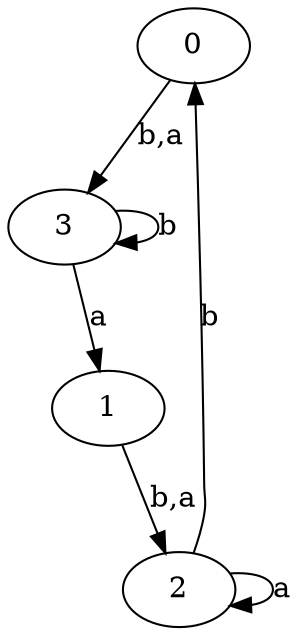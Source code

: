 digraph {
 ranksep=0.5;
 d2tdocpreamble = "\usetikzlibrary{automata}";
 d2tfigpreamble = "\tikzstyle{every state}= [ draw=blue!50,very thick,fill=blue!20]  \tikzstyle{auto}= [fill=white]";
 node [style="state"];
 edge [lblstyle="auto",topath="bend right", len=4  ]
  "0" [label="0",];
  "1" [label="1",style = "state, accepting"];
  "2" [label="2",];
  "3" [label="3",style = "state, initial"];
  "0" -> "3" [label="b,a"];
  "1" -> "2" [label="b,a"];
  "2" -> "0" [label="b"];
  "2" -> "2" [label="a",topath="loop above"];
  "3" -> "1" [label="a"];
  "3" -> "3" [label="b",topath="loop above"];
}